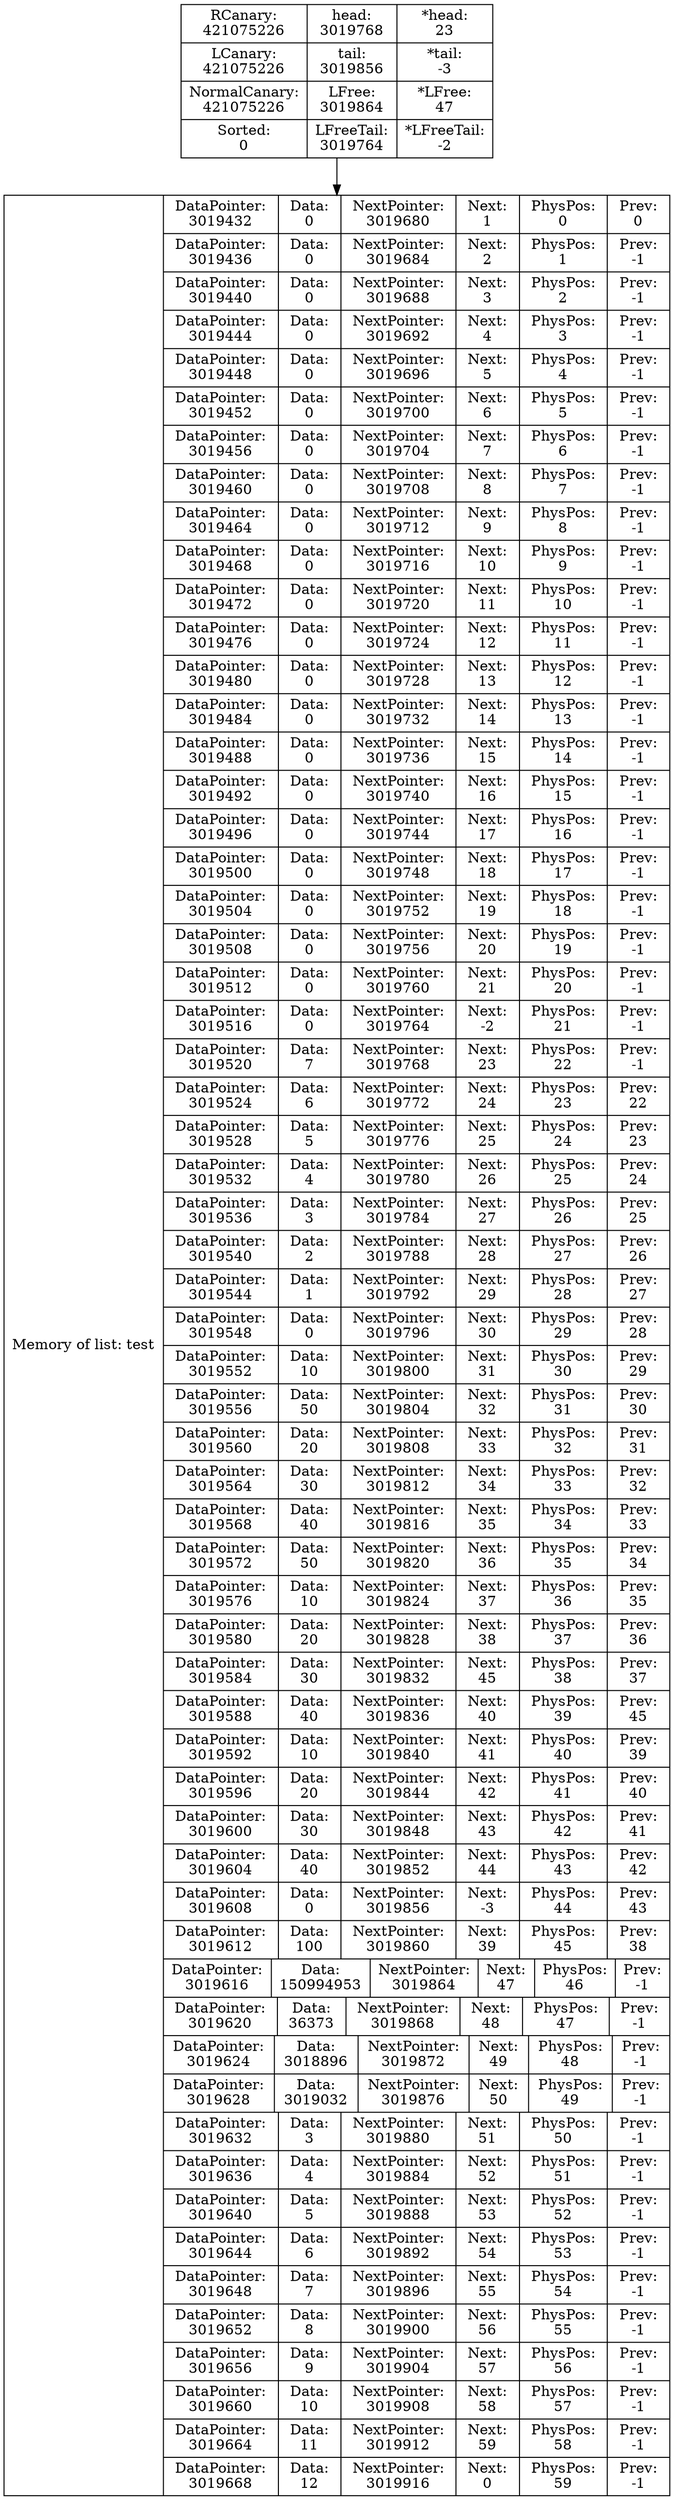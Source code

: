 digraph G{
data [shape=record,label="{Memory of list: test} | {{DataPointer:\n3019432 | Data:\n0 | NextPointer:\n3019680 | Next:\n1 | PhysPos:\n0 | Prev:\n0}
| {DataPointer:\n3019436 | Data:\n0 | NextPointer:\n3019684 | Next:\n2 | PhysPos:\n1 | Prev:\n-1}
| {DataPointer:\n3019440 | Data:\n0 | NextPointer:\n3019688 | Next:\n3 | PhysPos:\n2 | Prev:\n-1}
| {DataPointer:\n3019444 | Data:\n0 | NextPointer:\n3019692 | Next:\n4 | PhysPos:\n3 | Prev:\n-1}
| {DataPointer:\n3019448 | Data:\n0 | NextPointer:\n3019696 | Next:\n5 | PhysPos:\n4 | Prev:\n-1}
| {DataPointer:\n3019452 | Data:\n0 | NextPointer:\n3019700 | Next:\n6 | PhysPos:\n5 | Prev:\n-1}
| {DataPointer:\n3019456 | Data:\n0 | NextPointer:\n3019704 | Next:\n7 | PhysPos:\n6 | Prev:\n-1}
| {DataPointer:\n3019460 | Data:\n0 | NextPointer:\n3019708 | Next:\n8 | PhysPos:\n7 | Prev:\n-1}
| {DataPointer:\n3019464 | Data:\n0 | NextPointer:\n3019712 | Next:\n9 | PhysPos:\n8 | Prev:\n-1}
| {DataPointer:\n3019468 | Data:\n0 | NextPointer:\n3019716 | Next:\n10 | PhysPos:\n9 | Prev:\n-1}
| {DataPointer:\n3019472 | Data:\n0 | NextPointer:\n3019720 | Next:\n11 | PhysPos:\n10 | Prev:\n-1}
| {DataPointer:\n3019476 | Data:\n0 | NextPointer:\n3019724 | Next:\n12 | PhysPos:\n11 | Prev:\n-1}
| {DataPointer:\n3019480 | Data:\n0 | NextPointer:\n3019728 | Next:\n13 | PhysPos:\n12 | Prev:\n-1}
| {DataPointer:\n3019484 | Data:\n0 | NextPointer:\n3019732 | Next:\n14 | PhysPos:\n13 | Prev:\n-1}
| {DataPointer:\n3019488 | Data:\n0 | NextPointer:\n3019736 | Next:\n15 | PhysPos:\n14 | Prev:\n-1}
| {DataPointer:\n3019492 | Data:\n0 | NextPointer:\n3019740 | Next:\n16 | PhysPos:\n15 | Prev:\n-1}
| {DataPointer:\n3019496 | Data:\n0 | NextPointer:\n3019744 | Next:\n17 | PhysPos:\n16 | Prev:\n-1}
| {DataPointer:\n3019500 | Data:\n0 | NextPointer:\n3019748 | Next:\n18 | PhysPos:\n17 | Prev:\n-1}
| {DataPointer:\n3019504 | Data:\n0 | NextPointer:\n3019752 | Next:\n19 | PhysPos:\n18 | Prev:\n-1}
| {DataPointer:\n3019508 | Data:\n0 | NextPointer:\n3019756 | Next:\n20 | PhysPos:\n19 | Prev:\n-1}
| {DataPointer:\n3019512 | Data:\n0 | NextPointer:\n3019760 | Next:\n21 | PhysPos:\n20 | Prev:\n-1}
| {DataPointer:\n3019516 | Data:\n0 | NextPointer:\n3019764 | Next:\n-2 | PhysPos:\n21 | Prev:\n-1}
| {DataPointer:\n3019520 | Data:\n7 | NextPointer:\n3019768 | Next:\n23 | PhysPos:\n22 | Prev:\n-1}
| {DataPointer:\n3019524 | Data:\n6 | NextPointer:\n3019772 | Next:\n24 | PhysPos:\n23 | Prev:\n22}
| {DataPointer:\n3019528 | Data:\n5 | NextPointer:\n3019776 | Next:\n25 | PhysPos:\n24 | Prev:\n23}
| {DataPointer:\n3019532 | Data:\n4 | NextPointer:\n3019780 | Next:\n26 | PhysPos:\n25 | Prev:\n24}
| {DataPointer:\n3019536 | Data:\n3 | NextPointer:\n3019784 | Next:\n27 | PhysPos:\n26 | Prev:\n25}
| {DataPointer:\n3019540 | Data:\n2 | NextPointer:\n3019788 | Next:\n28 | PhysPos:\n27 | Prev:\n26}
| {DataPointer:\n3019544 | Data:\n1 | NextPointer:\n3019792 | Next:\n29 | PhysPos:\n28 | Prev:\n27}
| {DataPointer:\n3019548 | Data:\n0 | NextPointer:\n3019796 | Next:\n30 | PhysPos:\n29 | Prev:\n28}
| {DataPointer:\n3019552 | Data:\n10 | NextPointer:\n3019800 | Next:\n31 | PhysPos:\n30 | Prev:\n29}
| {DataPointer:\n3019556 | Data:\n50 | NextPointer:\n3019804 | Next:\n32 | PhysPos:\n31 | Prev:\n30}
| {DataPointer:\n3019560 | Data:\n20 | NextPointer:\n3019808 | Next:\n33 | PhysPos:\n32 | Prev:\n31}
| {DataPointer:\n3019564 | Data:\n30 | NextPointer:\n3019812 | Next:\n34 | PhysPos:\n33 | Prev:\n32}
| {DataPointer:\n3019568 | Data:\n40 | NextPointer:\n3019816 | Next:\n35 | PhysPos:\n34 | Prev:\n33}
| {DataPointer:\n3019572 | Data:\n50 | NextPointer:\n3019820 | Next:\n36 | PhysPos:\n35 | Prev:\n34}
| {DataPointer:\n3019576 | Data:\n10 | NextPointer:\n3019824 | Next:\n37 | PhysPos:\n36 | Prev:\n35}
| {DataPointer:\n3019580 | Data:\n20 | NextPointer:\n3019828 | Next:\n38 | PhysPos:\n37 | Prev:\n36}
| {DataPointer:\n3019584 | Data:\n30 | NextPointer:\n3019832 | Next:\n45 | PhysPos:\n38 | Prev:\n37}
| {DataPointer:\n3019588 | Data:\n40 | NextPointer:\n3019836 | Next:\n40 | PhysPos:\n39 | Prev:\n45}
| {DataPointer:\n3019592 | Data:\n10 | NextPointer:\n3019840 | Next:\n41 | PhysPos:\n40 | Prev:\n39}
| {DataPointer:\n3019596 | Data:\n20 | NextPointer:\n3019844 | Next:\n42 | PhysPos:\n41 | Prev:\n40}
| {DataPointer:\n3019600 | Data:\n30 | NextPointer:\n3019848 | Next:\n43 | PhysPos:\n42 | Prev:\n41}
| {DataPointer:\n3019604 | Data:\n40 | NextPointer:\n3019852 | Next:\n44 | PhysPos:\n43 | Prev:\n42}
| {DataPointer:\n3019608 | Data:\n0 | NextPointer:\n3019856 | Next:\n-3 | PhysPos:\n44 | Prev:\n43}
| {DataPointer:\n3019612 | Data:\n100 | NextPointer:\n3019860 | Next:\n39 | PhysPos:\n45 | Prev:\n38}
| {DataPointer:\n3019616 | Data:\n150994953 | NextPointer:\n3019864 | Next:\n47 | PhysPos:\n46 | Prev:\n-1}
| {DataPointer:\n3019620 | Data:\n36373 | NextPointer:\n3019868 | Next:\n48 | PhysPos:\n47 | Prev:\n-1}
| {DataPointer:\n3019624 | Data:\n3018896 | NextPointer:\n3019872 | Next:\n49 | PhysPos:\n48 | Prev:\n-1}
| {DataPointer:\n3019628 | Data:\n3019032 | NextPointer:\n3019876 | Next:\n50 | PhysPos:\n49 | Prev:\n-1}
| {DataPointer:\n3019632 | Data:\n3 | NextPointer:\n3019880 | Next:\n51 | PhysPos:\n50 | Prev:\n-1}
| {DataPointer:\n3019636 | Data:\n4 | NextPointer:\n3019884 | Next:\n52 | PhysPos:\n51 | Prev:\n-1}
| {DataPointer:\n3019640 | Data:\n5 | NextPointer:\n3019888 | Next:\n53 | PhysPos:\n52 | Prev:\n-1}
| {DataPointer:\n3019644 | Data:\n6 | NextPointer:\n3019892 | Next:\n54 | PhysPos:\n53 | Prev:\n-1}
| {DataPointer:\n3019648 | Data:\n7 | NextPointer:\n3019896 | Next:\n55 | PhysPos:\n54 | Prev:\n-1}
| {DataPointer:\n3019652 | Data:\n8 | NextPointer:\n3019900 | Next:\n56 | PhysPos:\n55 | Prev:\n-1}
| {DataPointer:\n3019656 | Data:\n9 | NextPointer:\n3019904 | Next:\n57 | PhysPos:\n56 | Prev:\n-1}
| {DataPointer:\n3019660 | Data:\n10 | NextPointer:\n3019908 | Next:\n58 | PhysPos:\n57 | Prev:\n-1}
| {DataPointer:\n3019664 | Data:\n11 | NextPointer:\n3019912 | Next:\n59 | PhysPos:\n58 | Prev:\n-1}
| {DataPointer:\n3019668 | Data:\n12 | NextPointer:\n3019916 | Next:\n0 | PhysPos:\n59 | Prev:\n-1}
}"];
Shild [shape=record,label="{ RCanary:\n421075226 | LCanary:\n421075226  | NormalCanary:\n421075226 | Sorted:\n0 } | { head:\n3019768 | tail:\n3019856 | LFree:\n3019864 | LFreeTail:\n3019764} | { *head:\n23 | *tail:\n-3 | *LFree:\n47 | *LFreeTail:\n-2}"];
Shild->data
}
